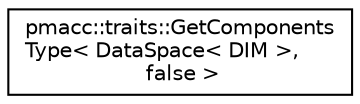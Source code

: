 digraph "Graphical Class Hierarchy"
{
 // LATEX_PDF_SIZE
  edge [fontname="Helvetica",fontsize="10",labelfontname="Helvetica",labelfontsize="10"];
  node [fontname="Helvetica",fontsize="10",shape=record];
  rankdir="LR";
  Node0 [label="pmacc::traits::GetComponents\lType\< DataSpace\< DIM \>,\l false \>",height=0.2,width=0.4,color="black", fillcolor="white", style="filled",URL="$structpmacc_1_1traits_1_1_get_components_type_3_01_data_space_3_01_d_i_m_01_4_00_01false_01_4.html",tooltip=" "];
}

